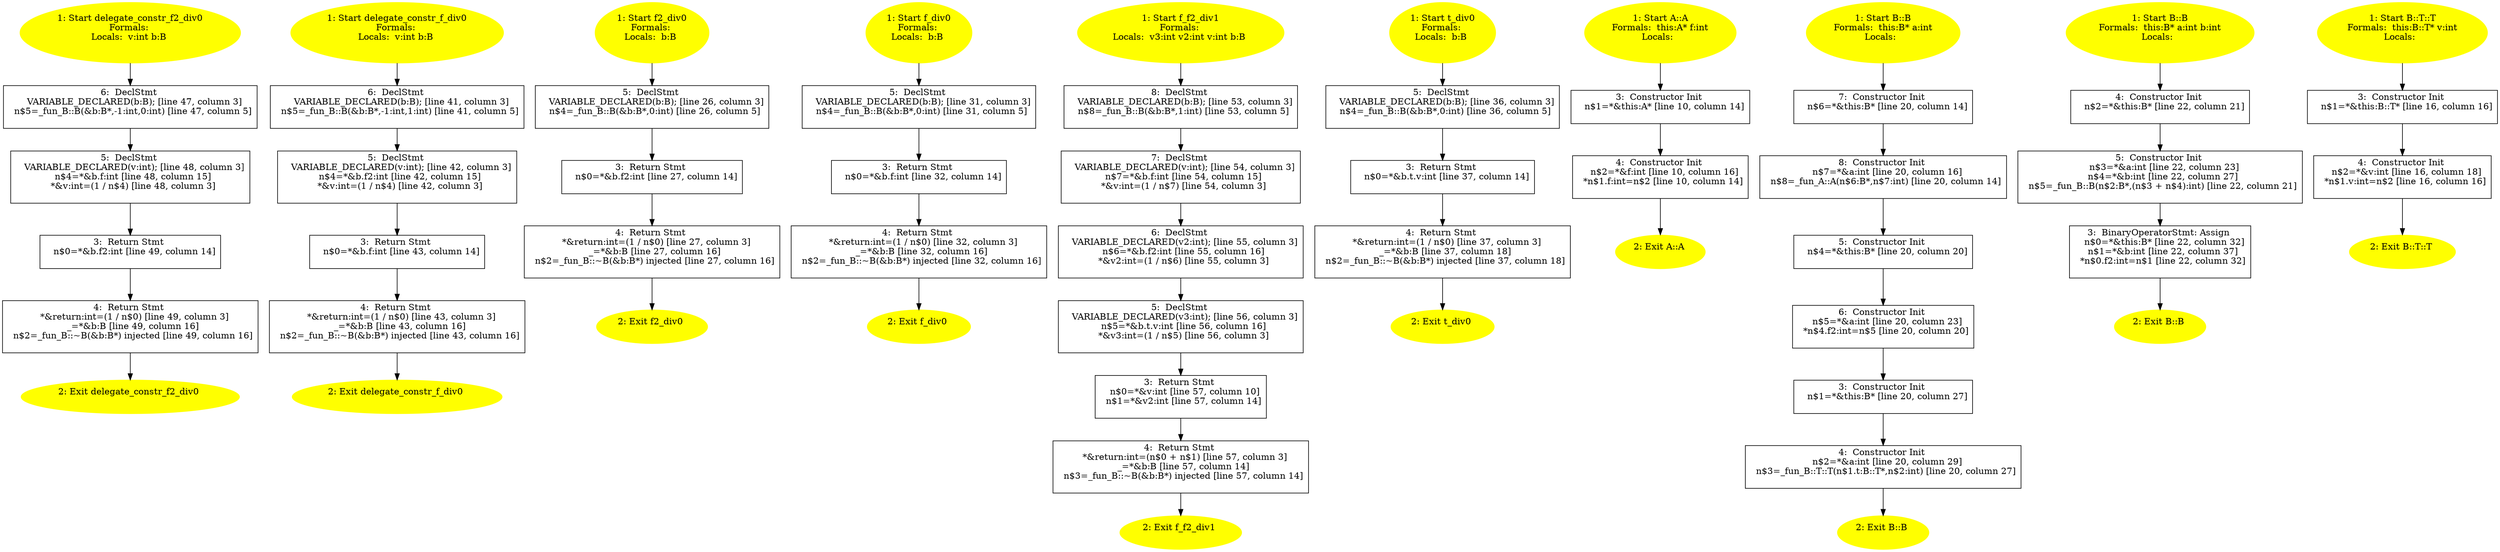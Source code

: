 /* @generated */
digraph cfg {
"delegate_constr_f2_div0#13553474688240246893.0ce7e6b119d9277f847a079378cf30a1_1" [label="1: Start delegate_constr_f2_div0\nFormals: \nLocals:  v:int b:B \n  " color=yellow style=filled]
	

	 "delegate_constr_f2_div0#13553474688240246893.0ce7e6b119d9277f847a079378cf30a1_1" -> "delegate_constr_f2_div0#13553474688240246893.0ce7e6b119d9277f847a079378cf30a1_6" ;
"delegate_constr_f2_div0#13553474688240246893.0ce7e6b119d9277f847a079378cf30a1_2" [label="2: Exit delegate_constr_f2_div0 \n  " color=yellow style=filled]
	

"delegate_constr_f2_div0#13553474688240246893.0ce7e6b119d9277f847a079378cf30a1_3" [label="3:  Return Stmt \n   n$0=*&b.f2:int [line 49, column 14]\n " shape="box"]
	

	 "delegate_constr_f2_div0#13553474688240246893.0ce7e6b119d9277f847a079378cf30a1_3" -> "delegate_constr_f2_div0#13553474688240246893.0ce7e6b119d9277f847a079378cf30a1_4" ;
"delegate_constr_f2_div0#13553474688240246893.0ce7e6b119d9277f847a079378cf30a1_4" [label="4:  Return Stmt \n   *&return:int=(1 / n$0) [line 49, column 3]\n  _=*&b:B [line 49, column 16]\n  n$2=_fun_B::~B(&b:B*) injected [line 49, column 16]\n " shape="box"]
	

	 "delegate_constr_f2_div0#13553474688240246893.0ce7e6b119d9277f847a079378cf30a1_4" -> "delegate_constr_f2_div0#13553474688240246893.0ce7e6b119d9277f847a079378cf30a1_2" ;
"delegate_constr_f2_div0#13553474688240246893.0ce7e6b119d9277f847a079378cf30a1_5" [label="5:  DeclStmt \n   VARIABLE_DECLARED(v:int); [line 48, column 3]\n  n$4=*&b.f:int [line 48, column 15]\n  *&v:int=(1 / n$4) [line 48, column 3]\n " shape="box"]
	

	 "delegate_constr_f2_div0#13553474688240246893.0ce7e6b119d9277f847a079378cf30a1_5" -> "delegate_constr_f2_div0#13553474688240246893.0ce7e6b119d9277f847a079378cf30a1_3" ;
"delegate_constr_f2_div0#13553474688240246893.0ce7e6b119d9277f847a079378cf30a1_6" [label="6:  DeclStmt \n   VARIABLE_DECLARED(b:B); [line 47, column 3]\n  n$5=_fun_B::B(&b:B*,-1:int,0:int) [line 47, column 5]\n " shape="box"]
	

	 "delegate_constr_f2_div0#13553474688240246893.0ce7e6b119d9277f847a079378cf30a1_6" -> "delegate_constr_f2_div0#13553474688240246893.0ce7e6b119d9277f847a079378cf30a1_5" ;
"delegate_constr_f_div0#5612932889167727636.f7eff0d7a58a3e6a6faddf562531b7f4_1" [label="1: Start delegate_constr_f_div0\nFormals: \nLocals:  v:int b:B \n  " color=yellow style=filled]
	

	 "delegate_constr_f_div0#5612932889167727636.f7eff0d7a58a3e6a6faddf562531b7f4_1" -> "delegate_constr_f_div0#5612932889167727636.f7eff0d7a58a3e6a6faddf562531b7f4_6" ;
"delegate_constr_f_div0#5612932889167727636.f7eff0d7a58a3e6a6faddf562531b7f4_2" [label="2: Exit delegate_constr_f_div0 \n  " color=yellow style=filled]
	

"delegate_constr_f_div0#5612932889167727636.f7eff0d7a58a3e6a6faddf562531b7f4_3" [label="3:  Return Stmt \n   n$0=*&b.f:int [line 43, column 14]\n " shape="box"]
	

	 "delegate_constr_f_div0#5612932889167727636.f7eff0d7a58a3e6a6faddf562531b7f4_3" -> "delegate_constr_f_div0#5612932889167727636.f7eff0d7a58a3e6a6faddf562531b7f4_4" ;
"delegate_constr_f_div0#5612932889167727636.f7eff0d7a58a3e6a6faddf562531b7f4_4" [label="4:  Return Stmt \n   *&return:int=(1 / n$0) [line 43, column 3]\n  _=*&b:B [line 43, column 16]\n  n$2=_fun_B::~B(&b:B*) injected [line 43, column 16]\n " shape="box"]
	

	 "delegate_constr_f_div0#5612932889167727636.f7eff0d7a58a3e6a6faddf562531b7f4_4" -> "delegate_constr_f_div0#5612932889167727636.f7eff0d7a58a3e6a6faddf562531b7f4_2" ;
"delegate_constr_f_div0#5612932889167727636.f7eff0d7a58a3e6a6faddf562531b7f4_5" [label="5:  DeclStmt \n   VARIABLE_DECLARED(v:int); [line 42, column 3]\n  n$4=*&b.f2:int [line 42, column 15]\n  *&v:int=(1 / n$4) [line 42, column 3]\n " shape="box"]
	

	 "delegate_constr_f_div0#5612932889167727636.f7eff0d7a58a3e6a6faddf562531b7f4_5" -> "delegate_constr_f_div0#5612932889167727636.f7eff0d7a58a3e6a6faddf562531b7f4_3" ;
"delegate_constr_f_div0#5612932889167727636.f7eff0d7a58a3e6a6faddf562531b7f4_6" [label="6:  DeclStmt \n   VARIABLE_DECLARED(b:B); [line 41, column 3]\n  n$5=_fun_B::B(&b:B*,-1:int,1:int) [line 41, column 5]\n " shape="box"]
	

	 "delegate_constr_f_div0#5612932889167727636.f7eff0d7a58a3e6a6faddf562531b7f4_6" -> "delegate_constr_f_div0#5612932889167727636.f7eff0d7a58a3e6a6faddf562531b7f4_5" ;
"f2_div0#7534053771484990951.dd0b0233a011b5600e68aef2c840bcef_1" [label="1: Start f2_div0\nFormals: \nLocals:  b:B \n  " color=yellow style=filled]
	

	 "f2_div0#7534053771484990951.dd0b0233a011b5600e68aef2c840bcef_1" -> "f2_div0#7534053771484990951.dd0b0233a011b5600e68aef2c840bcef_5" ;
"f2_div0#7534053771484990951.dd0b0233a011b5600e68aef2c840bcef_2" [label="2: Exit f2_div0 \n  " color=yellow style=filled]
	

"f2_div0#7534053771484990951.dd0b0233a011b5600e68aef2c840bcef_3" [label="3:  Return Stmt \n   n$0=*&b.f2:int [line 27, column 14]\n " shape="box"]
	

	 "f2_div0#7534053771484990951.dd0b0233a011b5600e68aef2c840bcef_3" -> "f2_div0#7534053771484990951.dd0b0233a011b5600e68aef2c840bcef_4" ;
"f2_div0#7534053771484990951.dd0b0233a011b5600e68aef2c840bcef_4" [label="4:  Return Stmt \n   *&return:int=(1 / n$0) [line 27, column 3]\n  _=*&b:B [line 27, column 16]\n  n$2=_fun_B::~B(&b:B*) injected [line 27, column 16]\n " shape="box"]
	

	 "f2_div0#7534053771484990951.dd0b0233a011b5600e68aef2c840bcef_4" -> "f2_div0#7534053771484990951.dd0b0233a011b5600e68aef2c840bcef_2" ;
"f2_div0#7534053771484990951.dd0b0233a011b5600e68aef2c840bcef_5" [label="5:  DeclStmt \n   VARIABLE_DECLARED(b:B); [line 26, column 3]\n  n$4=_fun_B::B(&b:B*,0:int) [line 26, column 5]\n " shape="box"]
	

	 "f2_div0#7534053771484990951.dd0b0233a011b5600e68aef2c840bcef_5" -> "f2_div0#7534053771484990951.dd0b0233a011b5600e68aef2c840bcef_3" ;
"f_div0#425664895438337450.ac4424ba5cea731e26a9fe2fb1b0b687_1" [label="1: Start f_div0\nFormals: \nLocals:  b:B \n  " color=yellow style=filled]
	

	 "f_div0#425664895438337450.ac4424ba5cea731e26a9fe2fb1b0b687_1" -> "f_div0#425664895438337450.ac4424ba5cea731e26a9fe2fb1b0b687_5" ;
"f_div0#425664895438337450.ac4424ba5cea731e26a9fe2fb1b0b687_2" [label="2: Exit f_div0 \n  " color=yellow style=filled]
	

"f_div0#425664895438337450.ac4424ba5cea731e26a9fe2fb1b0b687_3" [label="3:  Return Stmt \n   n$0=*&b.f:int [line 32, column 14]\n " shape="box"]
	

	 "f_div0#425664895438337450.ac4424ba5cea731e26a9fe2fb1b0b687_3" -> "f_div0#425664895438337450.ac4424ba5cea731e26a9fe2fb1b0b687_4" ;
"f_div0#425664895438337450.ac4424ba5cea731e26a9fe2fb1b0b687_4" [label="4:  Return Stmt \n   *&return:int=(1 / n$0) [line 32, column 3]\n  _=*&b:B [line 32, column 16]\n  n$2=_fun_B::~B(&b:B*) injected [line 32, column 16]\n " shape="box"]
	

	 "f_div0#425664895438337450.ac4424ba5cea731e26a9fe2fb1b0b687_4" -> "f_div0#425664895438337450.ac4424ba5cea731e26a9fe2fb1b0b687_2" ;
"f_div0#425664895438337450.ac4424ba5cea731e26a9fe2fb1b0b687_5" [label="5:  DeclStmt \n   VARIABLE_DECLARED(b:B); [line 31, column 3]\n  n$4=_fun_B::B(&b:B*,0:int) [line 31, column 5]\n " shape="box"]
	

	 "f_div0#425664895438337450.ac4424ba5cea731e26a9fe2fb1b0b687_5" -> "f_div0#425664895438337450.ac4424ba5cea731e26a9fe2fb1b0b687_3" ;
"f_f2_div1#1916649103065485619.7e2fb5eeaa415affd6bdd86573d188de_1" [label="1: Start f_f2_div1\nFormals: \nLocals:  v3:int v2:int v:int b:B \n  " color=yellow style=filled]
	

	 "f_f2_div1#1916649103065485619.7e2fb5eeaa415affd6bdd86573d188de_1" -> "f_f2_div1#1916649103065485619.7e2fb5eeaa415affd6bdd86573d188de_8" ;
"f_f2_div1#1916649103065485619.7e2fb5eeaa415affd6bdd86573d188de_2" [label="2: Exit f_f2_div1 \n  " color=yellow style=filled]
	

"f_f2_div1#1916649103065485619.7e2fb5eeaa415affd6bdd86573d188de_3" [label="3:  Return Stmt \n   n$0=*&v:int [line 57, column 10]\n  n$1=*&v2:int [line 57, column 14]\n " shape="box"]
	

	 "f_f2_div1#1916649103065485619.7e2fb5eeaa415affd6bdd86573d188de_3" -> "f_f2_div1#1916649103065485619.7e2fb5eeaa415affd6bdd86573d188de_4" ;
"f_f2_div1#1916649103065485619.7e2fb5eeaa415affd6bdd86573d188de_4" [label="4:  Return Stmt \n   *&return:int=(n$0 + n$1) [line 57, column 3]\n  _=*&b:B [line 57, column 14]\n  n$3=_fun_B::~B(&b:B*) injected [line 57, column 14]\n " shape="box"]
	

	 "f_f2_div1#1916649103065485619.7e2fb5eeaa415affd6bdd86573d188de_4" -> "f_f2_div1#1916649103065485619.7e2fb5eeaa415affd6bdd86573d188de_2" ;
"f_f2_div1#1916649103065485619.7e2fb5eeaa415affd6bdd86573d188de_5" [label="5:  DeclStmt \n   VARIABLE_DECLARED(v3:int); [line 56, column 3]\n  n$5=*&b.t.v:int [line 56, column 16]\n  *&v3:int=(1 / n$5) [line 56, column 3]\n " shape="box"]
	

	 "f_f2_div1#1916649103065485619.7e2fb5eeaa415affd6bdd86573d188de_5" -> "f_f2_div1#1916649103065485619.7e2fb5eeaa415affd6bdd86573d188de_3" ;
"f_f2_div1#1916649103065485619.7e2fb5eeaa415affd6bdd86573d188de_6" [label="6:  DeclStmt \n   VARIABLE_DECLARED(v2:int); [line 55, column 3]\n  n$6=*&b.f2:int [line 55, column 16]\n  *&v2:int=(1 / n$6) [line 55, column 3]\n " shape="box"]
	

	 "f_f2_div1#1916649103065485619.7e2fb5eeaa415affd6bdd86573d188de_6" -> "f_f2_div1#1916649103065485619.7e2fb5eeaa415affd6bdd86573d188de_5" ;
"f_f2_div1#1916649103065485619.7e2fb5eeaa415affd6bdd86573d188de_7" [label="7:  DeclStmt \n   VARIABLE_DECLARED(v:int); [line 54, column 3]\n  n$7=*&b.f:int [line 54, column 15]\n  *&v:int=(1 / n$7) [line 54, column 3]\n " shape="box"]
	

	 "f_f2_div1#1916649103065485619.7e2fb5eeaa415affd6bdd86573d188de_7" -> "f_f2_div1#1916649103065485619.7e2fb5eeaa415affd6bdd86573d188de_6" ;
"f_f2_div1#1916649103065485619.7e2fb5eeaa415affd6bdd86573d188de_8" [label="8:  DeclStmt \n   VARIABLE_DECLARED(b:B); [line 53, column 3]\n  n$8=_fun_B::B(&b:B*,1:int) [line 53, column 5]\n " shape="box"]
	

	 "f_f2_div1#1916649103065485619.7e2fb5eeaa415affd6bdd86573d188de_8" -> "f_f2_div1#1916649103065485619.7e2fb5eeaa415affd6bdd86573d188de_7" ;
"t_div0#3531430030893775324.a762c245df414e083e61674c93898055_1" [label="1: Start t_div0\nFormals: \nLocals:  b:B \n  " color=yellow style=filled]
	

	 "t_div0#3531430030893775324.a762c245df414e083e61674c93898055_1" -> "t_div0#3531430030893775324.a762c245df414e083e61674c93898055_5" ;
"t_div0#3531430030893775324.a762c245df414e083e61674c93898055_2" [label="2: Exit t_div0 \n  " color=yellow style=filled]
	

"t_div0#3531430030893775324.a762c245df414e083e61674c93898055_3" [label="3:  Return Stmt \n   n$0=*&b.t.v:int [line 37, column 14]\n " shape="box"]
	

	 "t_div0#3531430030893775324.a762c245df414e083e61674c93898055_3" -> "t_div0#3531430030893775324.a762c245df414e083e61674c93898055_4" ;
"t_div0#3531430030893775324.a762c245df414e083e61674c93898055_4" [label="4:  Return Stmt \n   *&return:int=(1 / n$0) [line 37, column 3]\n  _=*&b:B [line 37, column 18]\n  n$2=_fun_B::~B(&b:B*) injected [line 37, column 18]\n " shape="box"]
	

	 "t_div0#3531430030893775324.a762c245df414e083e61674c93898055_4" -> "t_div0#3531430030893775324.a762c245df414e083e61674c93898055_2" ;
"t_div0#3531430030893775324.a762c245df414e083e61674c93898055_5" [label="5:  DeclStmt \n   VARIABLE_DECLARED(b:B); [line 36, column 3]\n  n$4=_fun_B::B(&b:B*,0:int) [line 36, column 5]\n " shape="box"]
	

	 "t_div0#3531430030893775324.a762c245df414e083e61674c93898055_5" -> "t_div0#3531430030893775324.a762c245df414e083e61674c93898055_3" ;
"A#A#{14779048587651412014}.4ba2c6594c8960564bedc7b6cbdf6ae0_1" [label="1: Start A::A\nFormals:  this:A* f:int\nLocals:  \n  " color=yellow style=filled]
	

	 "A#A#{14779048587651412014}.4ba2c6594c8960564bedc7b6cbdf6ae0_1" -> "A#A#{14779048587651412014}.4ba2c6594c8960564bedc7b6cbdf6ae0_3" ;
"A#A#{14779048587651412014}.4ba2c6594c8960564bedc7b6cbdf6ae0_2" [label="2: Exit A::A \n  " color=yellow style=filled]
	

"A#A#{14779048587651412014}.4ba2c6594c8960564bedc7b6cbdf6ae0_3" [label="3:  Constructor Init \n   n$1=*&this:A* [line 10, column 14]\n " shape="box"]
	

	 "A#A#{14779048587651412014}.4ba2c6594c8960564bedc7b6cbdf6ae0_3" -> "A#A#{14779048587651412014}.4ba2c6594c8960564bedc7b6cbdf6ae0_4" ;
"A#A#{14779048587651412014}.4ba2c6594c8960564bedc7b6cbdf6ae0_4" [label="4:  Constructor Init \n   n$2=*&f:int [line 10, column 16]\n  *n$1.f:int=n$2 [line 10, column 14]\n " shape="box"]
	

	 "A#A#{14779048587651412014}.4ba2c6594c8960564bedc7b6cbdf6ae0_4" -> "A#A#{14779048587651412014}.4ba2c6594c8960564bedc7b6cbdf6ae0_2" ;
"B#B#{10798906211412859239}.a51813e44ba191ffaf76fde9e0b33185_1" [label="1: Start B::B\nFormals:  this:B* a:int\nLocals:  \n  " color=yellow style=filled]
	

	 "B#B#{10798906211412859239}.a51813e44ba191ffaf76fde9e0b33185_1" -> "B#B#{10798906211412859239}.a51813e44ba191ffaf76fde9e0b33185_7" ;
"B#B#{10798906211412859239}.a51813e44ba191ffaf76fde9e0b33185_2" [label="2: Exit B::B \n  " color=yellow style=filled]
	

"B#B#{10798906211412859239}.a51813e44ba191ffaf76fde9e0b33185_3" [label="3:  Constructor Init \n   n$1=*&this:B* [line 20, column 27]\n " shape="box"]
	

	 "B#B#{10798906211412859239}.a51813e44ba191ffaf76fde9e0b33185_3" -> "B#B#{10798906211412859239}.a51813e44ba191ffaf76fde9e0b33185_4" ;
"B#B#{10798906211412859239}.a51813e44ba191ffaf76fde9e0b33185_4" [label="4:  Constructor Init \n   n$2=*&a:int [line 20, column 29]\n  n$3=_fun_B::T::T(n$1.t:B::T*,n$2:int) [line 20, column 27]\n " shape="box"]
	

	 "B#B#{10798906211412859239}.a51813e44ba191ffaf76fde9e0b33185_4" -> "B#B#{10798906211412859239}.a51813e44ba191ffaf76fde9e0b33185_2" ;
"B#B#{10798906211412859239}.a51813e44ba191ffaf76fde9e0b33185_5" [label="5:  Constructor Init \n   n$4=*&this:B* [line 20, column 20]\n " shape="box"]
	

	 "B#B#{10798906211412859239}.a51813e44ba191ffaf76fde9e0b33185_5" -> "B#B#{10798906211412859239}.a51813e44ba191ffaf76fde9e0b33185_6" ;
"B#B#{10798906211412859239}.a51813e44ba191ffaf76fde9e0b33185_6" [label="6:  Constructor Init \n   n$5=*&a:int [line 20, column 23]\n  *n$4.f2:int=n$5 [line 20, column 20]\n " shape="box"]
	

	 "B#B#{10798906211412859239}.a51813e44ba191ffaf76fde9e0b33185_6" -> "B#B#{10798906211412859239}.a51813e44ba191ffaf76fde9e0b33185_3" ;
"B#B#{10798906211412859239}.a51813e44ba191ffaf76fde9e0b33185_7" [label="7:  Constructor Init \n   n$6=*&this:B* [line 20, column 14]\n " shape="box"]
	

	 "B#B#{10798906211412859239}.a51813e44ba191ffaf76fde9e0b33185_7" -> "B#B#{10798906211412859239}.a51813e44ba191ffaf76fde9e0b33185_8" ;
"B#B#{10798906211412859239}.a51813e44ba191ffaf76fde9e0b33185_8" [label="8:  Constructor Init \n   n$7=*&a:int [line 20, column 16]\n  n$8=_fun_A::A(n$6:B*,n$7:int) [line 20, column 14]\n " shape="box"]
	

	 "B#B#{10798906211412859239}.a51813e44ba191ffaf76fde9e0b33185_8" -> "B#B#{10798906211412859239}.a51813e44ba191ffaf76fde9e0b33185_5" ;
"B#B#{12472590675666260682}.da2bf46e3a176d218006b99f6059cb97_1" [label="1: Start B::B\nFormals:  this:B* a:int b:int\nLocals:  \n  " color=yellow style=filled]
	

	 "B#B#{12472590675666260682}.da2bf46e3a176d218006b99f6059cb97_1" -> "B#B#{12472590675666260682}.da2bf46e3a176d218006b99f6059cb97_4" ;
"B#B#{12472590675666260682}.da2bf46e3a176d218006b99f6059cb97_2" [label="2: Exit B::B \n  " color=yellow style=filled]
	

"B#B#{12472590675666260682}.da2bf46e3a176d218006b99f6059cb97_3" [label="3:  BinaryOperatorStmt: Assign \n   n$0=*&this:B* [line 22, column 32]\n  n$1=*&b:int [line 22, column 37]\n  *n$0.f2:int=n$1 [line 22, column 32]\n " shape="box"]
	

	 "B#B#{12472590675666260682}.da2bf46e3a176d218006b99f6059cb97_3" -> "B#B#{12472590675666260682}.da2bf46e3a176d218006b99f6059cb97_2" ;
"B#B#{12472590675666260682}.da2bf46e3a176d218006b99f6059cb97_4" [label="4:  Constructor Init \n   n$2=*&this:B* [line 22, column 21]\n " shape="box"]
	

	 "B#B#{12472590675666260682}.da2bf46e3a176d218006b99f6059cb97_4" -> "B#B#{12472590675666260682}.da2bf46e3a176d218006b99f6059cb97_5" ;
"B#B#{12472590675666260682}.da2bf46e3a176d218006b99f6059cb97_5" [label="5:  Constructor Init \n   n$3=*&a:int [line 22, column 23]\n  n$4=*&b:int [line 22, column 27]\n  n$5=_fun_B::B(n$2:B*,(n$3 + n$4):int) [line 22, column 21]\n " shape="box"]
	

	 "B#B#{12472590675666260682}.da2bf46e3a176d218006b99f6059cb97_5" -> "B#B#{12472590675666260682}.da2bf46e3a176d218006b99f6059cb97_3" ;
"T#T#B#{10782891829941482898}.2f080fd8e7f17199a0e7ff14c49d6dba_1" [label="1: Start B::T::T\nFormals:  this:B::T* v:int\nLocals:  \n  " color=yellow style=filled]
	

	 "T#T#B#{10782891829941482898}.2f080fd8e7f17199a0e7ff14c49d6dba_1" -> "T#T#B#{10782891829941482898}.2f080fd8e7f17199a0e7ff14c49d6dba_3" ;
"T#T#B#{10782891829941482898}.2f080fd8e7f17199a0e7ff14c49d6dba_2" [label="2: Exit B::T::T \n  " color=yellow style=filled]
	

"T#T#B#{10782891829941482898}.2f080fd8e7f17199a0e7ff14c49d6dba_3" [label="3:  Constructor Init \n   n$1=*&this:B::T* [line 16, column 16]\n " shape="box"]
	

	 "T#T#B#{10782891829941482898}.2f080fd8e7f17199a0e7ff14c49d6dba_3" -> "T#T#B#{10782891829941482898}.2f080fd8e7f17199a0e7ff14c49d6dba_4" ;
"T#T#B#{10782891829941482898}.2f080fd8e7f17199a0e7ff14c49d6dba_4" [label="4:  Constructor Init \n   n$2=*&v:int [line 16, column 18]\n  *n$1.v:int=n$2 [line 16, column 16]\n " shape="box"]
	

	 "T#T#B#{10782891829941482898}.2f080fd8e7f17199a0e7ff14c49d6dba_4" -> "T#T#B#{10782891829941482898}.2f080fd8e7f17199a0e7ff14c49d6dba_2" ;
}
